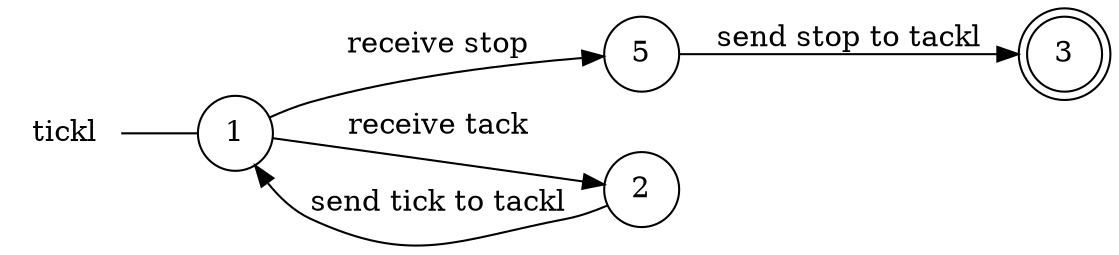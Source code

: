 digraph tickl {
	rankdir="LR";
	n_0 [label="tickl", shape="plaintext"];
	n_1 [id="5", shape=circle, label="5"];
	n_2 [id="1", shape=circle, label="1"];
	n_0 -> n_2 [arrowhead=none];
	n_3 [id="2", shape=circle, label="2"];
	n_4 [id="3", shape=doublecircle, label="3"];

	n_2 -> n_3 [id="[$e|1]", label="receive tack"];
	n_2 -> n_1 [id="[$e|3]", label="receive stop"];
	n_3 -> n_2 [id="[$e|6]", label="send tick to tackl"];
	n_1 -> n_4 [id="[$e|4]", label="send stop to tackl"];
}
